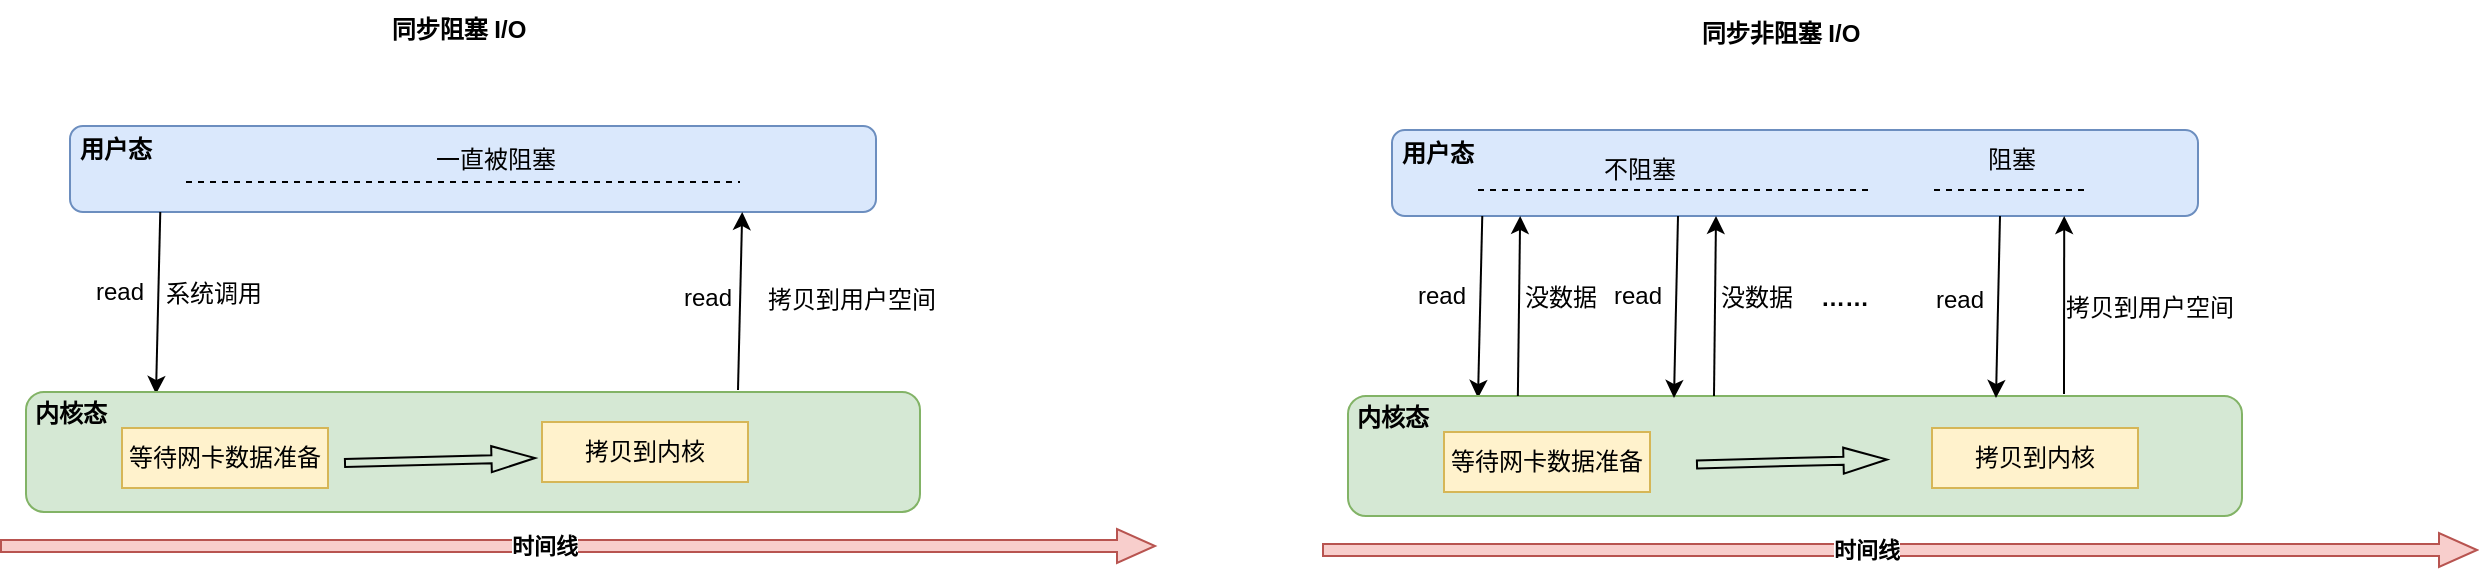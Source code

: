 <mxfile version="24.4.8" type="github">
  <diagram name="第 1 页" id="OZUKKnB7VEKPYYp7jGaH">
    <mxGraphModel dx="1434" dy="752" grid="0" gridSize="10" guides="1" tooltips="1" connect="1" arrows="1" fold="1" page="1" pageScale="1" pageWidth="500000" pageHeight="400000" math="0" shadow="0">
      <root>
        <mxCell id="0" />
        <mxCell id="1" parent="0" />
        <mxCell id="iHCsMBI7rGnUkdtqpjt5-3" value="" style="rounded=1;whiteSpace=wrap;html=1;fillColor=#dae8fc;strokeColor=#6c8ebf;" vertex="1" parent="1">
          <mxGeometry x="120" y="218" width="403" height="43" as="geometry" />
        </mxCell>
        <mxCell id="iHCsMBI7rGnUkdtqpjt5-2" value="同步阻塞 I/O" style="text;html=1;align=center;verticalAlign=middle;whiteSpace=wrap;rounded=0;fontStyle=1" vertex="1" parent="1">
          <mxGeometry x="254" y="155" width="121" height="30" as="geometry" />
        </mxCell>
        <mxCell id="iHCsMBI7rGnUkdtqpjt5-4" value="用户态" style="text;html=1;align=center;verticalAlign=middle;whiteSpace=wrap;rounded=0;fontStyle=1" vertex="1" parent="1">
          <mxGeometry x="112" y="218" width="62" height="24" as="geometry" />
        </mxCell>
        <mxCell id="iHCsMBI7rGnUkdtqpjt5-5" value="" style="endArrow=none;dashed=1;html=1;rounded=0;fontStyle=1" edge="1" parent="1">
          <mxGeometry width="50" height="50" relative="1" as="geometry">
            <mxPoint x="178" y="246" as="sourcePoint" />
            <mxPoint x="455" y="246" as="targetPoint" />
          </mxGeometry>
        </mxCell>
        <mxCell id="iHCsMBI7rGnUkdtqpjt5-6" value="一直被阻塞" style="text;html=1;align=center;verticalAlign=middle;whiteSpace=wrap;rounded=0;" vertex="1" parent="1">
          <mxGeometry x="291" y="220" width="84" height="30" as="geometry" />
        </mxCell>
        <mxCell id="iHCsMBI7rGnUkdtqpjt5-7" value="" style="endArrow=classic;html=1;rounded=0;exitX=0.112;exitY=1;exitDx=0;exitDy=0;exitPerimeter=0;" edge="1" parent="1" source="iHCsMBI7rGnUkdtqpjt5-3">
          <mxGeometry width="50" height="50" relative="1" as="geometry">
            <mxPoint x="152" y="392" as="sourcePoint" />
            <mxPoint x="163" y="352" as="targetPoint" />
          </mxGeometry>
        </mxCell>
        <mxCell id="iHCsMBI7rGnUkdtqpjt5-8" value="" style="rounded=1;whiteSpace=wrap;html=1;fillColor=#d5e8d4;strokeColor=#82b366;" vertex="1" parent="1">
          <mxGeometry x="98" y="351" width="447" height="60" as="geometry" />
        </mxCell>
        <mxCell id="iHCsMBI7rGnUkdtqpjt5-9" value="内核态" style="text;html=1;align=center;verticalAlign=middle;whiteSpace=wrap;rounded=0;fontStyle=1" vertex="1" parent="1">
          <mxGeometry x="98" y="347" width="45" height="30" as="geometry" />
        </mxCell>
        <mxCell id="iHCsMBI7rGnUkdtqpjt5-10" value="" style="endArrow=classic;html=1;rounded=0;entryX=0.834;entryY=1;entryDx=0;entryDy=0;entryPerimeter=0;" edge="1" parent="1" target="iHCsMBI7rGnUkdtqpjt5-3">
          <mxGeometry width="50" height="50" relative="1" as="geometry">
            <mxPoint x="454" y="350" as="sourcePoint" />
            <mxPoint x="173" y="362" as="targetPoint" />
          </mxGeometry>
        </mxCell>
        <mxCell id="iHCsMBI7rGnUkdtqpjt5-11" value="read" style="text;html=1;align=center;verticalAlign=middle;whiteSpace=wrap;rounded=0;" vertex="1" parent="1">
          <mxGeometry x="127" y="289" width="36" height="23" as="geometry" />
        </mxCell>
        <mxCell id="iHCsMBI7rGnUkdtqpjt5-12" value="系统调用" style="text;html=1;align=center;verticalAlign=middle;whiteSpace=wrap;rounded=0;" vertex="1" parent="1">
          <mxGeometry x="165" y="292" width="54" height="20" as="geometry" />
        </mxCell>
        <mxCell id="iHCsMBI7rGnUkdtqpjt5-13" style="edgeStyle=orthogonalEdgeStyle;rounded=0;orthogonalLoop=1;jettySize=auto;html=1;exitX=0.5;exitY=1;exitDx=0;exitDy=0;" edge="1" parent="1" source="iHCsMBI7rGnUkdtqpjt5-12" target="iHCsMBI7rGnUkdtqpjt5-12">
          <mxGeometry relative="1" as="geometry" />
        </mxCell>
        <mxCell id="iHCsMBI7rGnUkdtqpjt5-14" value="等待网卡数据准备" style="rounded=0;whiteSpace=wrap;html=1;fillColor=#fff2cc;strokeColor=#d6b656;" vertex="1" parent="1">
          <mxGeometry x="146" y="369" width="103" height="30" as="geometry" />
        </mxCell>
        <mxCell id="iHCsMBI7rGnUkdtqpjt5-15" value="拷贝到内核" style="rounded=0;whiteSpace=wrap;html=1;fillColor=#fff2cc;strokeColor=#d6b656;" vertex="1" parent="1">
          <mxGeometry x="356" y="366" width="103" height="30" as="geometry" />
        </mxCell>
        <mxCell id="iHCsMBI7rGnUkdtqpjt5-16" value="" style="shape=flexArrow;endArrow=classic;html=1;rounded=0;width=4;endSize=6.92;endWidth=8;" edge="1" parent="1">
          <mxGeometry width="50" height="50" relative="1" as="geometry">
            <mxPoint x="257" y="386.5" as="sourcePoint" />
            <mxPoint x="353" y="384" as="targetPoint" />
          </mxGeometry>
        </mxCell>
        <mxCell id="iHCsMBI7rGnUkdtqpjt5-17" value="read" style="text;html=1;align=center;verticalAlign=middle;whiteSpace=wrap;rounded=0;" vertex="1" parent="1">
          <mxGeometry x="421" y="292" width="36" height="23" as="geometry" />
        </mxCell>
        <mxCell id="iHCsMBI7rGnUkdtqpjt5-18" value="拷贝到用户空间" style="text;html=1;align=center;verticalAlign=middle;whiteSpace=wrap;rounded=0;" vertex="1" parent="1">
          <mxGeometry x="459" y="295" width="104" height="20" as="geometry" />
        </mxCell>
        <mxCell id="iHCsMBI7rGnUkdtqpjt5-19" value="" style="shape=flexArrow;endArrow=classic;html=1;rounded=0;width=6;endSize=6;endWidth=10;fillColor=#f8cecc;strokeColor=#b85450;" edge="1" parent="1">
          <mxGeometry width="50" height="50" relative="1" as="geometry">
            <mxPoint x="85" y="428" as="sourcePoint" />
            <mxPoint x="663" y="428" as="targetPoint" />
          </mxGeometry>
        </mxCell>
        <mxCell id="iHCsMBI7rGnUkdtqpjt5-21" value="时间线" style="edgeLabel;html=1;align=center;verticalAlign=middle;resizable=0;points=[];fontStyle=1" vertex="1" connectable="0" parent="iHCsMBI7rGnUkdtqpjt5-19">
          <mxGeometry x="-0.059" relative="1" as="geometry">
            <mxPoint as="offset" />
          </mxGeometry>
        </mxCell>
        <mxCell id="iHCsMBI7rGnUkdtqpjt5-22" value="" style="rounded=1;whiteSpace=wrap;html=1;fillColor=#dae8fc;strokeColor=#6c8ebf;" vertex="1" parent="1">
          <mxGeometry x="781" y="220" width="403" height="43" as="geometry" />
        </mxCell>
        <mxCell id="iHCsMBI7rGnUkdtqpjt5-23" value="同步非阻塞 I/O" style="text;html=1;align=center;verticalAlign=middle;whiteSpace=wrap;rounded=0;fontStyle=1" vertex="1" parent="1">
          <mxGeometry x="915" y="157" width="121" height="30" as="geometry" />
        </mxCell>
        <mxCell id="iHCsMBI7rGnUkdtqpjt5-24" value="用户态" style="text;html=1;align=center;verticalAlign=middle;whiteSpace=wrap;rounded=0;fontStyle=1" vertex="1" parent="1">
          <mxGeometry x="773" y="220" width="62" height="24" as="geometry" />
        </mxCell>
        <mxCell id="iHCsMBI7rGnUkdtqpjt5-25" value="" style="endArrow=none;dashed=1;html=1;rounded=0;fontStyle=1" edge="1" parent="1">
          <mxGeometry width="50" height="50" relative="1" as="geometry">
            <mxPoint x="824" y="250" as="sourcePoint" />
            <mxPoint x="1020" y="250" as="targetPoint" />
          </mxGeometry>
        </mxCell>
        <mxCell id="iHCsMBI7rGnUkdtqpjt5-26" value="不阻塞" style="text;html=1;align=center;verticalAlign=middle;whiteSpace=wrap;rounded=0;" vertex="1" parent="1">
          <mxGeometry x="863" y="224.5" width="84" height="30" as="geometry" />
        </mxCell>
        <mxCell id="iHCsMBI7rGnUkdtqpjt5-27" value="" style="endArrow=classic;html=1;rounded=0;exitX=0.112;exitY=1;exitDx=0;exitDy=0;exitPerimeter=0;" edge="1" parent="1" source="iHCsMBI7rGnUkdtqpjt5-22">
          <mxGeometry width="50" height="50" relative="1" as="geometry">
            <mxPoint x="813" y="394" as="sourcePoint" />
            <mxPoint x="824" y="354" as="targetPoint" />
          </mxGeometry>
        </mxCell>
        <mxCell id="iHCsMBI7rGnUkdtqpjt5-28" value="" style="rounded=1;whiteSpace=wrap;html=1;fillColor=#d5e8d4;strokeColor=#82b366;" vertex="1" parent="1">
          <mxGeometry x="759" y="353" width="447" height="60" as="geometry" />
        </mxCell>
        <mxCell id="iHCsMBI7rGnUkdtqpjt5-29" value="内核态" style="text;html=1;align=center;verticalAlign=middle;whiteSpace=wrap;rounded=0;fontStyle=1" vertex="1" parent="1">
          <mxGeometry x="759" y="349" width="45" height="30" as="geometry" />
        </mxCell>
        <mxCell id="iHCsMBI7rGnUkdtqpjt5-30" value="" style="endArrow=classic;html=1;rounded=0;entryX=0.834;entryY=1;entryDx=0;entryDy=0;entryPerimeter=0;" edge="1" parent="1" target="iHCsMBI7rGnUkdtqpjt5-22">
          <mxGeometry width="50" height="50" relative="1" as="geometry">
            <mxPoint x="1117" y="352" as="sourcePoint" />
            <mxPoint x="834" y="364" as="targetPoint" />
          </mxGeometry>
        </mxCell>
        <mxCell id="iHCsMBI7rGnUkdtqpjt5-31" value="read" style="text;html=1;align=center;verticalAlign=middle;whiteSpace=wrap;rounded=0;" vertex="1" parent="1">
          <mxGeometry x="788" y="291" width="36" height="23" as="geometry" />
        </mxCell>
        <mxCell id="iHCsMBI7rGnUkdtqpjt5-33" style="edgeStyle=orthogonalEdgeStyle;rounded=0;orthogonalLoop=1;jettySize=auto;html=1;exitX=0.5;exitY=1;exitDx=0;exitDy=0;" edge="1" parent="1">
          <mxGeometry relative="1" as="geometry">
            <mxPoint x="853" y="314" as="sourcePoint" />
            <mxPoint x="853" y="314" as="targetPoint" />
          </mxGeometry>
        </mxCell>
        <mxCell id="iHCsMBI7rGnUkdtqpjt5-34" value="等待网卡数据准备" style="rounded=0;whiteSpace=wrap;html=1;fillColor=#fff2cc;strokeColor=#d6b656;" vertex="1" parent="1">
          <mxGeometry x="807" y="371" width="103" height="30" as="geometry" />
        </mxCell>
        <mxCell id="iHCsMBI7rGnUkdtqpjt5-35" value="拷贝到内核" style="rounded=0;whiteSpace=wrap;html=1;fillColor=#fff2cc;strokeColor=#d6b656;" vertex="1" parent="1">
          <mxGeometry x="1051" y="369" width="103" height="30" as="geometry" />
        </mxCell>
        <mxCell id="iHCsMBI7rGnUkdtqpjt5-36" value="" style="shape=flexArrow;endArrow=classic;html=1;rounded=0;width=4;endSize=6.92;endWidth=8;" edge="1" parent="1">
          <mxGeometry width="50" height="50" relative="1" as="geometry">
            <mxPoint x="933" y="387.25" as="sourcePoint" />
            <mxPoint x="1029" y="384.75" as="targetPoint" />
          </mxGeometry>
        </mxCell>
        <mxCell id="iHCsMBI7rGnUkdtqpjt5-37" value="read" style="text;html=1;align=center;verticalAlign=middle;whiteSpace=wrap;rounded=0;" vertex="1" parent="1">
          <mxGeometry x="1047" y="293.5" width="36" height="23" as="geometry" />
        </mxCell>
        <mxCell id="iHCsMBI7rGnUkdtqpjt5-38" value="拷贝到用户空间" style="text;html=1;align=center;verticalAlign=middle;whiteSpace=wrap;rounded=0;" vertex="1" parent="1">
          <mxGeometry x="1108" y="299" width="104" height="20" as="geometry" />
        </mxCell>
        <mxCell id="iHCsMBI7rGnUkdtqpjt5-39" value="" style="shape=flexArrow;endArrow=classic;html=1;rounded=0;width=6;endSize=6;endWidth=10;fillColor=#f8cecc;strokeColor=#b85450;" edge="1" parent="1">
          <mxGeometry width="50" height="50" relative="1" as="geometry">
            <mxPoint x="746" y="430" as="sourcePoint" />
            <mxPoint x="1324" y="430" as="targetPoint" />
          </mxGeometry>
        </mxCell>
        <mxCell id="iHCsMBI7rGnUkdtqpjt5-40" value="时间线" style="edgeLabel;html=1;align=center;verticalAlign=middle;resizable=0;points=[];fontStyle=1" vertex="1" connectable="0" parent="iHCsMBI7rGnUkdtqpjt5-39">
          <mxGeometry x="-0.059" relative="1" as="geometry">
            <mxPoint as="offset" />
          </mxGeometry>
        </mxCell>
        <mxCell id="iHCsMBI7rGnUkdtqpjt5-41" value="" style="endArrow=none;dashed=1;html=1;rounded=0;fontStyle=1" edge="1" parent="1">
          <mxGeometry width="50" height="50" relative="1" as="geometry">
            <mxPoint x="1052" y="250" as="sourcePoint" />
            <mxPoint x="1129" y="250" as="targetPoint" />
          </mxGeometry>
        </mxCell>
        <mxCell id="iHCsMBI7rGnUkdtqpjt5-42" value="阻塞" style="text;html=1;align=center;verticalAlign=middle;whiteSpace=wrap;rounded=0;" vertex="1" parent="1">
          <mxGeometry x="1055" y="224.5" width="72" height="21" as="geometry" />
        </mxCell>
        <mxCell id="iHCsMBI7rGnUkdtqpjt5-43" value="" style="endArrow=classic;html=1;rounded=0;exitX=0.19;exitY=0;exitDx=0;exitDy=0;exitPerimeter=0;entryX=0.159;entryY=1;entryDx=0;entryDy=0;entryPerimeter=0;" edge="1" parent="1" source="iHCsMBI7rGnUkdtqpjt5-28" target="iHCsMBI7rGnUkdtqpjt5-22">
          <mxGeometry width="50" height="50" relative="1" as="geometry">
            <mxPoint x="836" y="273" as="sourcePoint" />
            <mxPoint x="834" y="364" as="targetPoint" />
          </mxGeometry>
        </mxCell>
        <mxCell id="iHCsMBI7rGnUkdtqpjt5-44" value="没数据" style="text;html=1;align=center;verticalAlign=middle;whiteSpace=wrap;rounded=0;" vertex="1" parent="1">
          <mxGeometry x="840.5" y="292" width="48.5" height="23" as="geometry" />
        </mxCell>
        <mxCell id="iHCsMBI7rGnUkdtqpjt5-45" value="" style="endArrow=classic;html=1;rounded=0;exitX=0.112;exitY=1;exitDx=0;exitDy=0;exitPerimeter=0;" edge="1" parent="1">
          <mxGeometry width="50" height="50" relative="1" as="geometry">
            <mxPoint x="924" y="263" as="sourcePoint" />
            <mxPoint x="922" y="354" as="targetPoint" />
          </mxGeometry>
        </mxCell>
        <mxCell id="iHCsMBI7rGnUkdtqpjt5-46" value="read" style="text;html=1;align=center;verticalAlign=middle;whiteSpace=wrap;rounded=0;" vertex="1" parent="1">
          <mxGeometry x="886" y="291" width="36" height="23" as="geometry" />
        </mxCell>
        <mxCell id="iHCsMBI7rGnUkdtqpjt5-47" value="" style="endArrow=classic;html=1;rounded=0;exitX=0.19;exitY=0;exitDx=0;exitDy=0;exitPerimeter=0;entryX=0.159;entryY=1;entryDx=0;entryDy=0;entryPerimeter=0;" edge="1" parent="1">
          <mxGeometry width="50" height="50" relative="1" as="geometry">
            <mxPoint x="942" y="353" as="sourcePoint" />
            <mxPoint x="943" y="263" as="targetPoint" />
          </mxGeometry>
        </mxCell>
        <mxCell id="iHCsMBI7rGnUkdtqpjt5-48" value="没数据" style="text;html=1;align=center;verticalAlign=middle;whiteSpace=wrap;rounded=0;" vertex="1" parent="1">
          <mxGeometry x="938.5" y="292" width="48.5" height="23" as="geometry" />
        </mxCell>
        <mxCell id="iHCsMBI7rGnUkdtqpjt5-49" value="……" style="text;html=1;align=center;verticalAlign=middle;whiteSpace=wrap;rounded=0;fontStyle=1" vertex="1" parent="1">
          <mxGeometry x="983" y="292" width="48.5" height="23" as="geometry" />
        </mxCell>
        <mxCell id="iHCsMBI7rGnUkdtqpjt5-50" value="" style="endArrow=classic;html=1;rounded=0;exitX=0.112;exitY=1;exitDx=0;exitDy=0;exitPerimeter=0;" edge="1" parent="1">
          <mxGeometry width="50" height="50" relative="1" as="geometry">
            <mxPoint x="1085" y="263" as="sourcePoint" />
            <mxPoint x="1083" y="354" as="targetPoint" />
          </mxGeometry>
        </mxCell>
      </root>
    </mxGraphModel>
  </diagram>
</mxfile>
